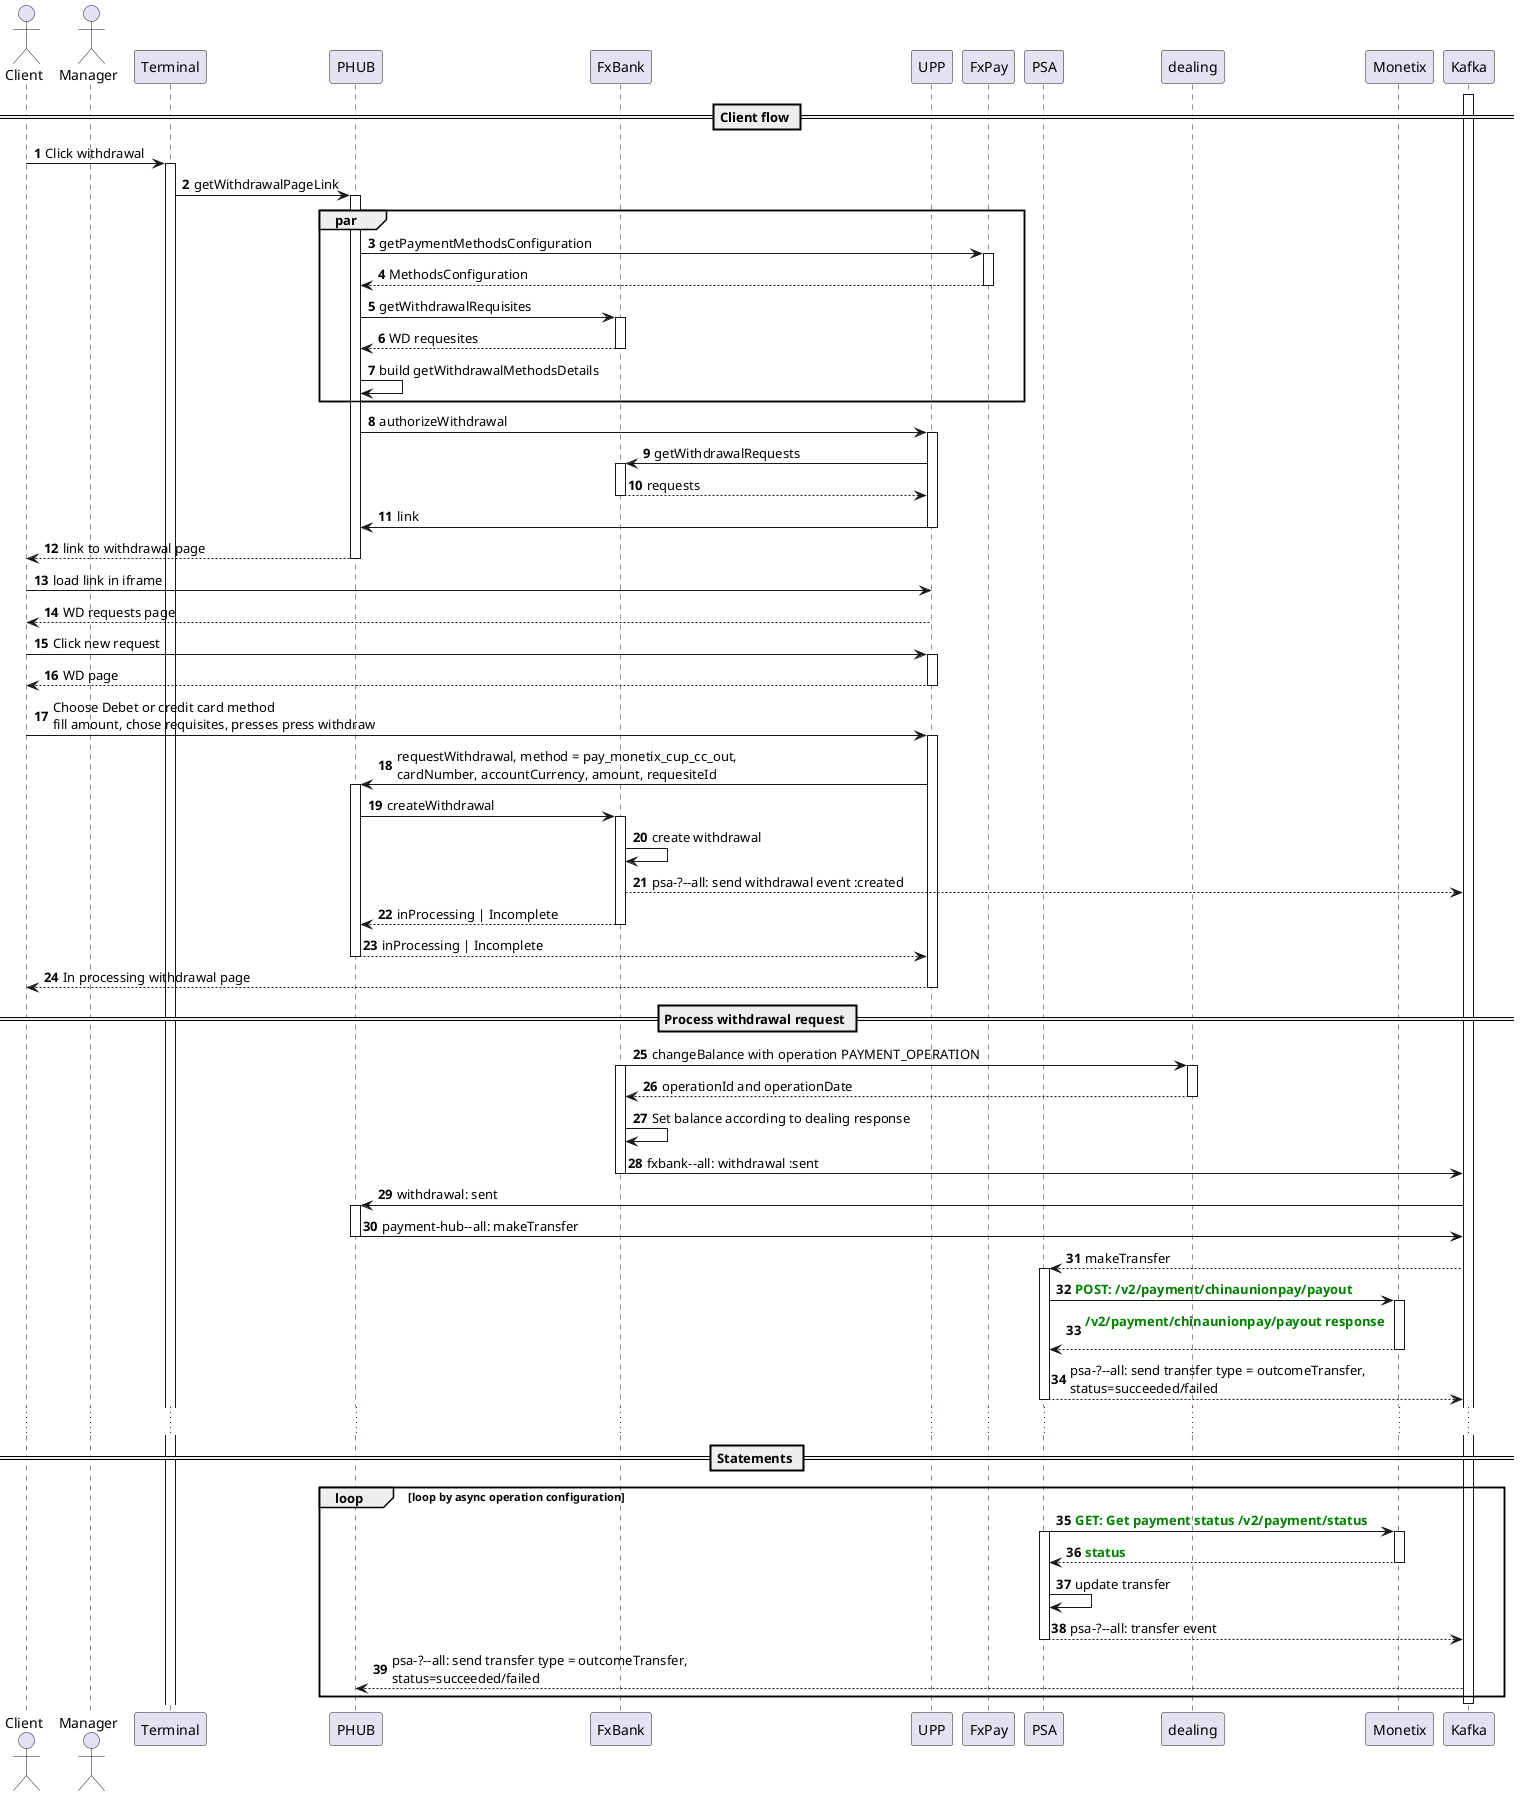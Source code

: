 @startuml
autonumber

actor Client
actor Manager
participant Terminal
participant PHUB
participant FxBank
participant UPP
participant FxPay
participant PSA
participant dealing
participant Monetix
participant Kafka

== Client flow ==

activate Kafka

Client -> Terminal ++: Click withdrawal
Terminal -> PHUB ++: getWithdrawalPageLink
par

PHUB -> FxPay ++: getPaymentMethodsConfiguration
FxPay --> PHUB --: MethodsConfiguration
PHUB -> FxBank ++: getWithdrawalRequisites
FxBank --> PHUB --: WD requesites
PHUB -> PHUB : build getWithdrawalMethodsDetails
end

PHUB -> UPP ++: authorizeWithdrawal
UPP -> FxBank ++: getWithdrawalRequests
FxBank --> UPP --: requests
UPP -> PHUB --: link
PHUB --> Client --: link to withdrawal page

Client -> UPP: load link in iframe
UPP --> Client: WD requests page

Client -> UPP ++: Click new request
UPP --> Client --: WD page

deactivate Client

Client -> UPP ++: Choose Debet or credit card method\nfill amount, chose requisites, presses press withdraw
UPP -> PHUB ++: requestWithdrawal, method = pay_monetix_cup_cc_out,\ncardNumber, accountCurrency, amount, requesiteId
PHUB -> FxBank ++: createWithdrawal
FxBank -> FxBank : create withdrawal
FxBank --> Kafka : psa-?--all: send withdrawal event :created
FxBank --> PHUB --: inProcessing | Incomplete
PHUB --> UPP --: inProcessing | Incomplete
UPP --> Client --: In processing withdrawal page

== Process withdrawal request ==

FxBank -> dealing ++: changeBalance with operation PAYMENT_OPERATION
activate FxBank
dealing --> FxBank --:  operationId and operationDate
FxBank -> FxBank : Set balance according to dealing response 
FxBank -> Kafka --: fxbank--all: withdrawal :sent

Kafka -> PHUB ++: withdrawal: sent
PHUB -> Kafka --: payment-hub--all: makeTransfer
Kafka --> PSA ++: makeTransfer
PSA -> Monetix ++: <b><font color=green>POST: /v2/payment/chinaunionpay/payout
Monetix --> PSA --: <b><font color=green>/v2/payment/chinaunionpay/payout response \n
PSA --> Kafka --: psa-?--all: send transfer type = outcomeTransfer, \nstatus=succeeded/failed

deactivate PSA

...
== Statements ==
    loop loop by async operation configuration
    PSA -> Monetix ++: <b><font color=green>GET: Get payment status /v2/payment/status
    activate PSA
    Monetix --> PSA --: <b><font color=green>status
    PSA -> PSA: update transfer
    PSA --> Kafka --:  psa-?--all: transfer event
    Kafka --> PHUB : psa-?--all: send transfer type = outcomeTransfer, \nstatus=succeeded/failed
    deactivate PSA
end loop

deactivate Kafka

@enduml
